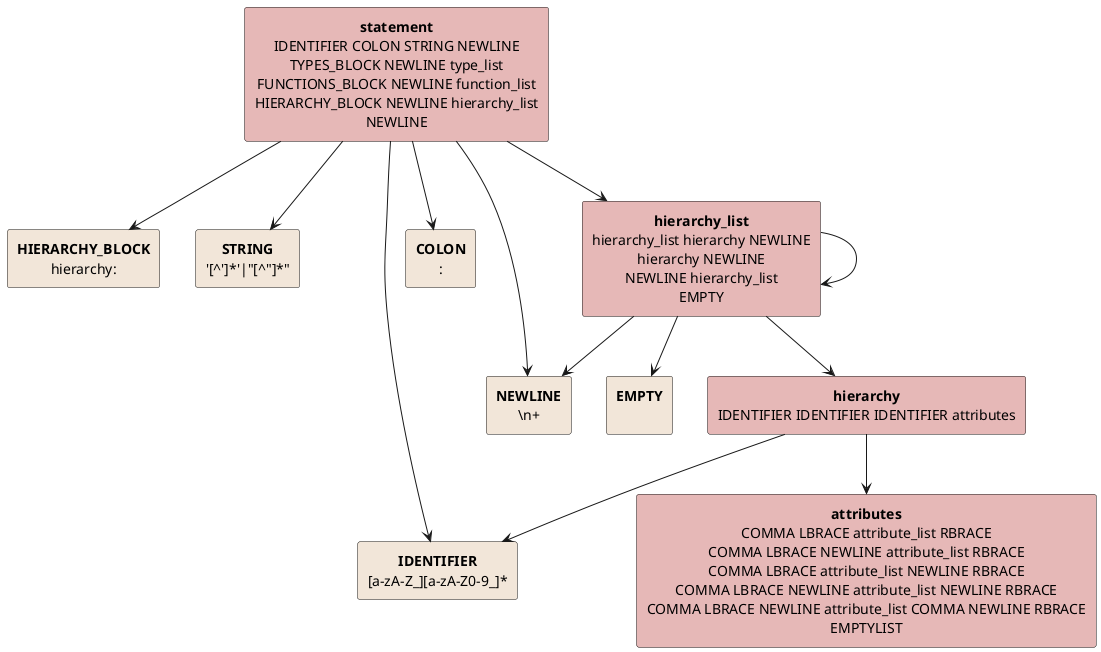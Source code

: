 @startuml
skinparam defaultTextAlignment center

rectangle "**HIERARCHY_BLOCK**\nhierarchy:" as HIERARCHY_BLOCK #F2E6D9
rectangle "**STRING**\n'[^']*'|"[^"]*"" as STRING #F2E6D9
rectangle "**IDENTIFIER**\n[a-zA-Z_][a-zA-Z0-9_]*" as IDENTIFIER #F2E6D9
rectangle "**COLON**\n:" as COLON #F2E6D9
rectangle "**NEWLINE**\n\\n+" as NEWLINE #F2E6D9
rectangle "**EMPTY**\n" as EMPTY #F2E6D9

rectangle "**statement**\nIDENTIFIER COLON STRING NEWLINE\nTYPES_BLOCK NEWLINE type_list\nFUNCTIONS_BLOCK NEWLINE function_list\nHIERARCHY_BLOCK NEWLINE hierarchy_list\nNEWLINE" as statement #E6B8B7
rectangle "**attributes**\nCOMMA LBRACE attribute_list RBRACE\nCOMMA LBRACE NEWLINE attribute_list RBRACE\nCOMMA LBRACE attribute_list NEWLINE RBRACE\nCOMMA LBRACE NEWLINE attribute_list NEWLINE RBRACE\nCOMMA LBRACE NEWLINE attribute_list COMMA NEWLINE RBRACE\nEMPTYLIST" as attributes #E6B8B7
rectangle "**hierarchy_list**\nhierarchy_list hierarchy NEWLINE\nhierarchy NEWLINE\nNEWLINE hierarchy_list\nEMPTY" as hierarchy_list #E6B8B7
rectangle "**hierarchy**\nIDENTIFIER IDENTIFIER IDENTIFIER attributes" as hierarchy #E6B8B7


statement --> IDENTIFIER
statement --> COLON
statement --> STRING
statement --> NEWLINE
statement --> HIERARCHY_BLOCK
statement --> hierarchy_list


hierarchy_list --> hierarchy_list
hierarchy_list --> hierarchy
hierarchy_list --> NEWLINE
hierarchy_list --> EMPTY

hierarchy --> IDENTIFIER
hierarchy --> attributes
@enduml
